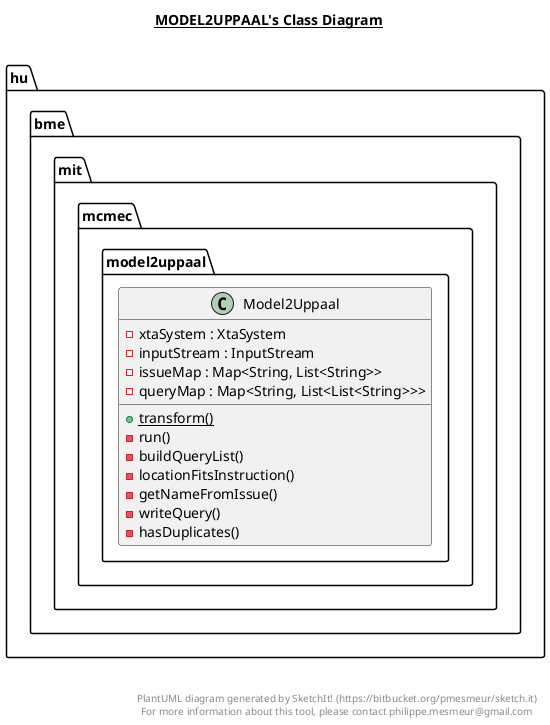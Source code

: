 @startuml

title __MODEL2UPPAAL's Class Diagram__\n

  package hu.bme.mit.mcmec.model2uppaal {
    class Model2Uppaal {
        - xtaSystem : XtaSystem
        - inputStream : InputStream
        - issueMap : Map<String, List<String>>
        - queryMap : Map<String, List<List<String>>>
        {static} + transform()
        - run()
        - buildQueryList()
        - locationFitsInstruction()
        - getNameFromIssue()
        - writeQuery()
        - hasDuplicates()
    }
  }
  



right footer


PlantUML diagram generated by SketchIt! (https://bitbucket.org/pmesmeur/sketch.it)
For more information about this tool, please contact philippe.mesmeur@gmail.com
endfooter

@enduml
